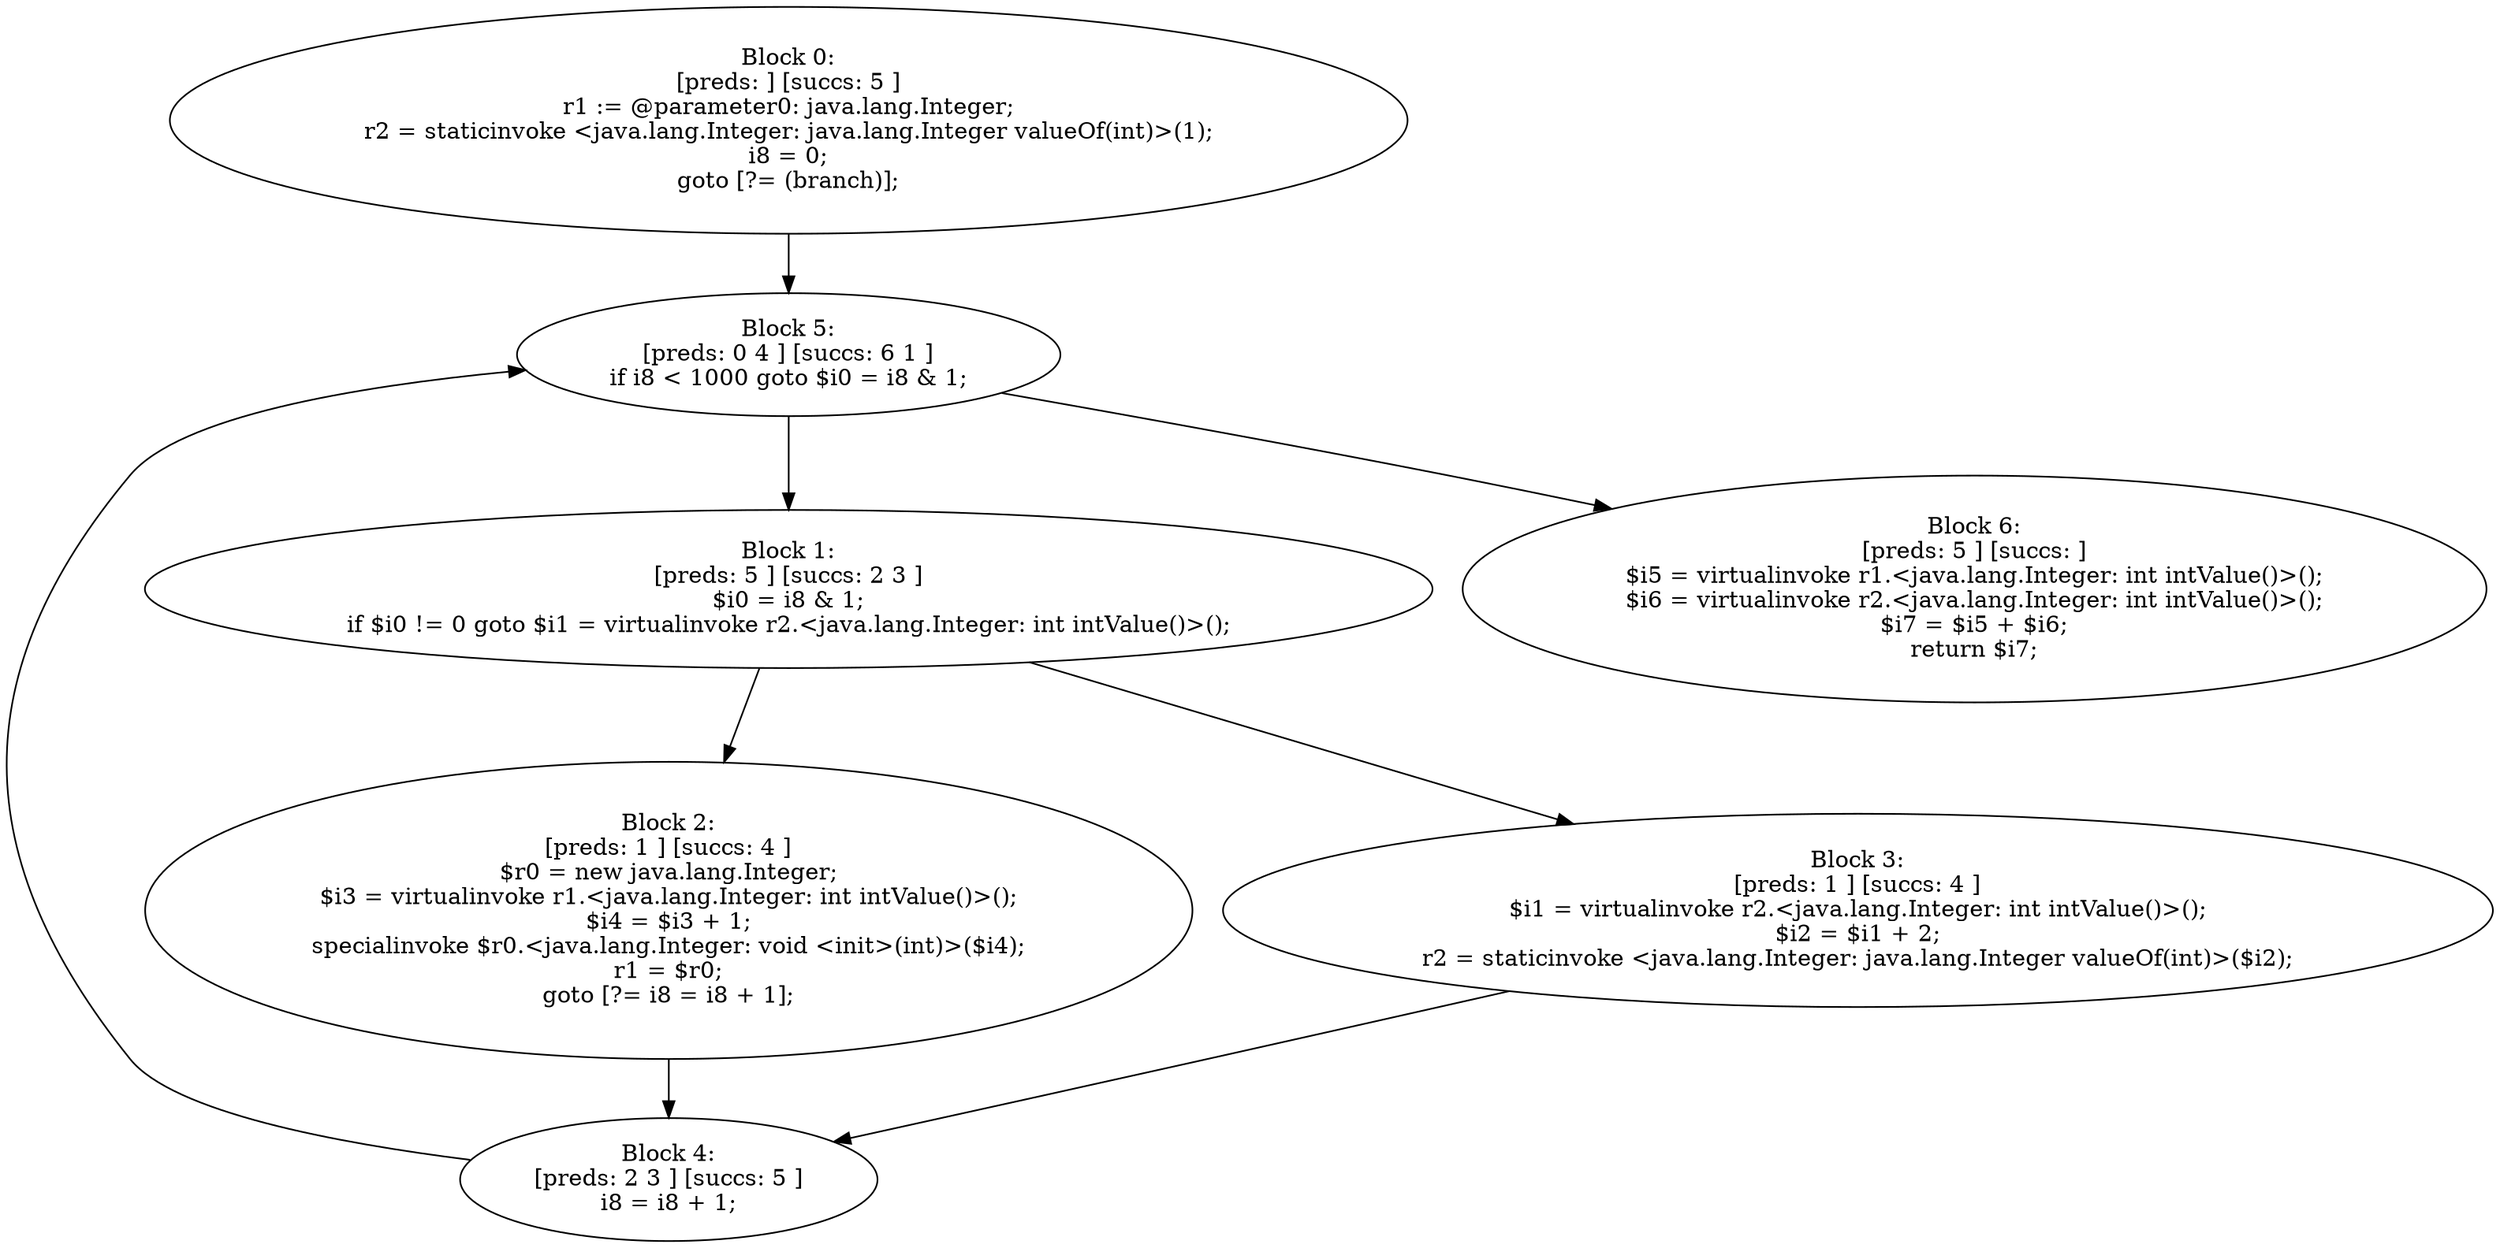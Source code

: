 digraph "unitGraph" {
    "Block 0:
[preds: ] [succs: 5 ]
r1 := @parameter0: java.lang.Integer;
r2 = staticinvoke <java.lang.Integer: java.lang.Integer valueOf(int)>(1);
i8 = 0;
goto [?= (branch)];
"
    "Block 1:
[preds: 5 ] [succs: 2 3 ]
$i0 = i8 & 1;
if $i0 != 0 goto $i1 = virtualinvoke r2.<java.lang.Integer: int intValue()>();
"
    "Block 2:
[preds: 1 ] [succs: 4 ]
$r0 = new java.lang.Integer;
$i3 = virtualinvoke r1.<java.lang.Integer: int intValue()>();
$i4 = $i3 + 1;
specialinvoke $r0.<java.lang.Integer: void <init>(int)>($i4);
r1 = $r0;
goto [?= i8 = i8 + 1];
"
    "Block 3:
[preds: 1 ] [succs: 4 ]
$i1 = virtualinvoke r2.<java.lang.Integer: int intValue()>();
$i2 = $i1 + 2;
r2 = staticinvoke <java.lang.Integer: java.lang.Integer valueOf(int)>($i2);
"
    "Block 4:
[preds: 2 3 ] [succs: 5 ]
i8 = i8 + 1;
"
    "Block 5:
[preds: 0 4 ] [succs: 6 1 ]
if i8 < 1000 goto $i0 = i8 & 1;
"
    "Block 6:
[preds: 5 ] [succs: ]
$i5 = virtualinvoke r1.<java.lang.Integer: int intValue()>();
$i6 = virtualinvoke r2.<java.lang.Integer: int intValue()>();
$i7 = $i5 + $i6;
return $i7;
"
    "Block 0:
[preds: ] [succs: 5 ]
r1 := @parameter0: java.lang.Integer;
r2 = staticinvoke <java.lang.Integer: java.lang.Integer valueOf(int)>(1);
i8 = 0;
goto [?= (branch)];
"->"Block 5:
[preds: 0 4 ] [succs: 6 1 ]
if i8 < 1000 goto $i0 = i8 & 1;
";
    "Block 1:
[preds: 5 ] [succs: 2 3 ]
$i0 = i8 & 1;
if $i0 != 0 goto $i1 = virtualinvoke r2.<java.lang.Integer: int intValue()>();
"->"Block 2:
[preds: 1 ] [succs: 4 ]
$r0 = new java.lang.Integer;
$i3 = virtualinvoke r1.<java.lang.Integer: int intValue()>();
$i4 = $i3 + 1;
specialinvoke $r0.<java.lang.Integer: void <init>(int)>($i4);
r1 = $r0;
goto [?= i8 = i8 + 1];
";
    "Block 1:
[preds: 5 ] [succs: 2 3 ]
$i0 = i8 & 1;
if $i0 != 0 goto $i1 = virtualinvoke r2.<java.lang.Integer: int intValue()>();
"->"Block 3:
[preds: 1 ] [succs: 4 ]
$i1 = virtualinvoke r2.<java.lang.Integer: int intValue()>();
$i2 = $i1 + 2;
r2 = staticinvoke <java.lang.Integer: java.lang.Integer valueOf(int)>($i2);
";
    "Block 2:
[preds: 1 ] [succs: 4 ]
$r0 = new java.lang.Integer;
$i3 = virtualinvoke r1.<java.lang.Integer: int intValue()>();
$i4 = $i3 + 1;
specialinvoke $r0.<java.lang.Integer: void <init>(int)>($i4);
r1 = $r0;
goto [?= i8 = i8 + 1];
"->"Block 4:
[preds: 2 3 ] [succs: 5 ]
i8 = i8 + 1;
";
    "Block 3:
[preds: 1 ] [succs: 4 ]
$i1 = virtualinvoke r2.<java.lang.Integer: int intValue()>();
$i2 = $i1 + 2;
r2 = staticinvoke <java.lang.Integer: java.lang.Integer valueOf(int)>($i2);
"->"Block 4:
[preds: 2 3 ] [succs: 5 ]
i8 = i8 + 1;
";
    "Block 4:
[preds: 2 3 ] [succs: 5 ]
i8 = i8 + 1;
"->"Block 5:
[preds: 0 4 ] [succs: 6 1 ]
if i8 < 1000 goto $i0 = i8 & 1;
";
    "Block 5:
[preds: 0 4 ] [succs: 6 1 ]
if i8 < 1000 goto $i0 = i8 & 1;
"->"Block 6:
[preds: 5 ] [succs: ]
$i5 = virtualinvoke r1.<java.lang.Integer: int intValue()>();
$i6 = virtualinvoke r2.<java.lang.Integer: int intValue()>();
$i7 = $i5 + $i6;
return $i7;
";
    "Block 5:
[preds: 0 4 ] [succs: 6 1 ]
if i8 < 1000 goto $i0 = i8 & 1;
"->"Block 1:
[preds: 5 ] [succs: 2 3 ]
$i0 = i8 & 1;
if $i0 != 0 goto $i1 = virtualinvoke r2.<java.lang.Integer: int intValue()>();
";
}
